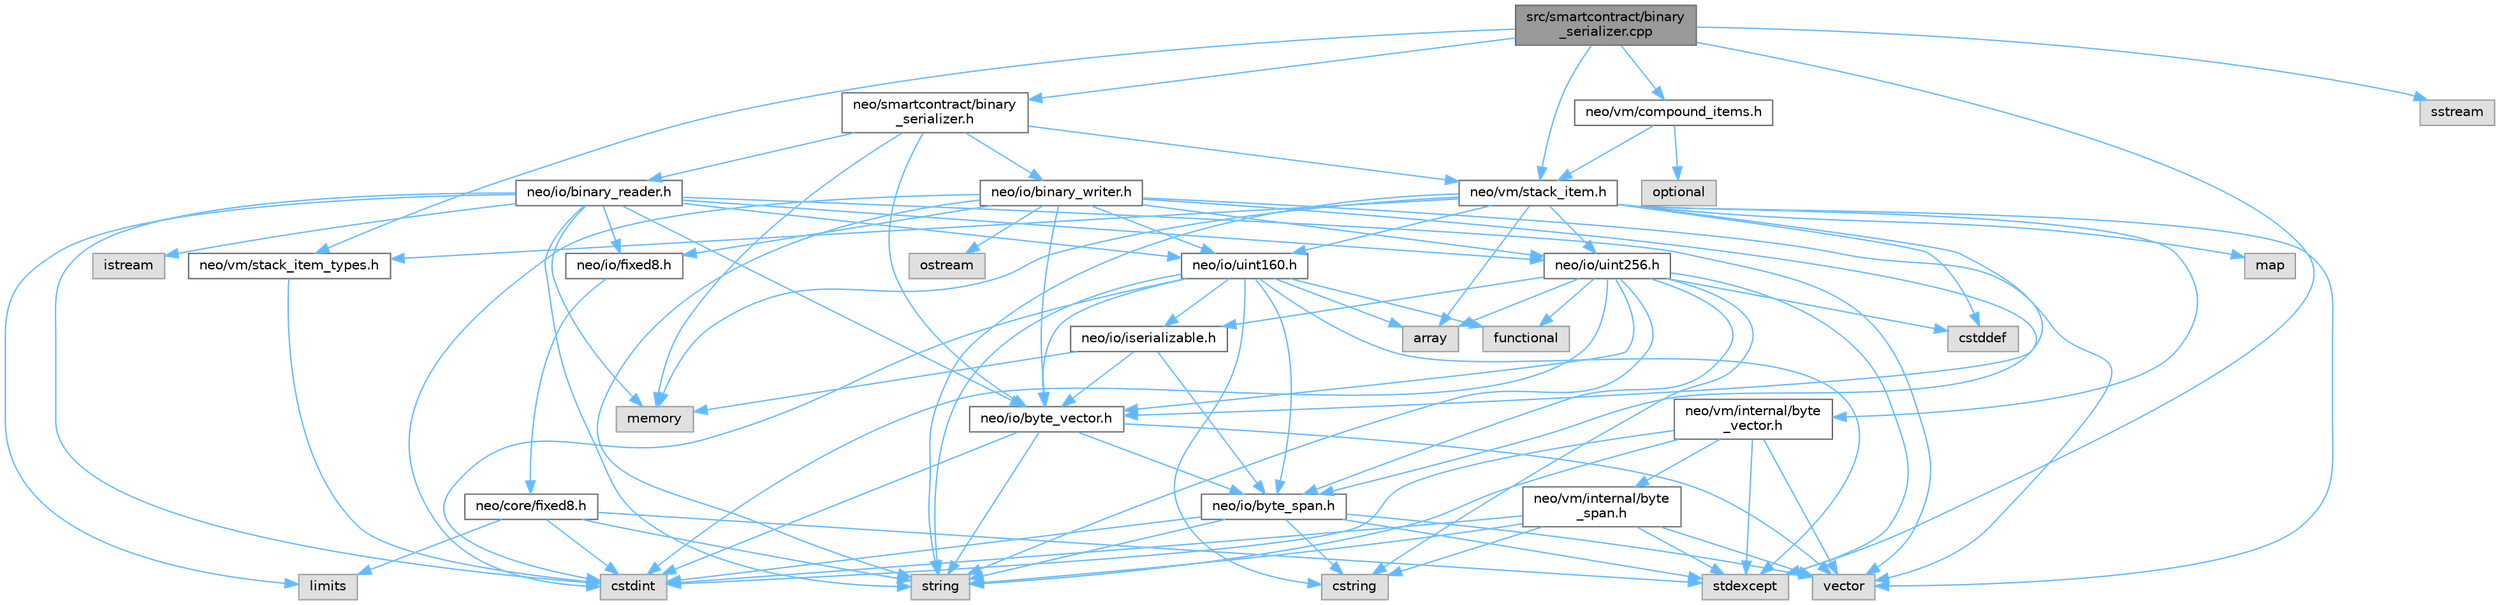 digraph "src/smartcontract/binary_serializer.cpp"
{
 // LATEX_PDF_SIZE
  bgcolor="transparent";
  edge [fontname=Helvetica,fontsize=10,labelfontname=Helvetica,labelfontsize=10];
  node [fontname=Helvetica,fontsize=10,shape=box,height=0.2,width=0.4];
  Node1 [id="Node000001",label="src/smartcontract/binary\l_serializer.cpp",height=0.2,width=0.4,color="gray40", fillcolor="grey60", style="filled", fontcolor="black",tooltip=" "];
  Node1 -> Node2 [id="edge91_Node000001_Node000002",color="steelblue1",style="solid",tooltip=" "];
  Node2 [id="Node000002",label="neo/smartcontract/binary\l_serializer.h",height=0.2,width=0.4,color="grey40", fillcolor="white", style="filled",URL="$binary__serializer_8h.html",tooltip=" "];
  Node2 -> Node3 [id="edge92_Node000002_Node000003",color="steelblue1",style="solid",tooltip=" "];
  Node3 [id="Node000003",label="neo/io/binary_reader.h",height=0.2,width=0.4,color="grey40", fillcolor="white", style="filled",URL="$binary__reader_8h.html",tooltip=" "];
  Node3 -> Node4 [id="edge93_Node000003_Node000004",color="steelblue1",style="solid",tooltip=" "];
  Node4 [id="Node000004",label="neo/io/byte_vector.h",height=0.2,width=0.4,color="grey40", fillcolor="white", style="filled",URL="$io_2byte__vector_8h.html",tooltip=" "];
  Node4 -> Node5 [id="edge94_Node000004_Node000005",color="steelblue1",style="solid",tooltip=" "];
  Node5 [id="Node000005",label="neo/io/byte_span.h",height=0.2,width=0.4,color="grey40", fillcolor="white", style="filled",URL="$io_2byte__span_8h.html",tooltip=" "];
  Node5 -> Node6 [id="edge95_Node000005_Node000006",color="steelblue1",style="solid",tooltip=" "];
  Node6 [id="Node000006",label="cstdint",height=0.2,width=0.4,color="grey60", fillcolor="#E0E0E0", style="filled",tooltip=" "];
  Node5 -> Node7 [id="edge96_Node000005_Node000007",color="steelblue1",style="solid",tooltip=" "];
  Node7 [id="Node000007",label="cstring",height=0.2,width=0.4,color="grey60", fillcolor="#E0E0E0", style="filled",tooltip=" "];
  Node5 -> Node8 [id="edge97_Node000005_Node000008",color="steelblue1",style="solid",tooltip=" "];
  Node8 [id="Node000008",label="stdexcept",height=0.2,width=0.4,color="grey60", fillcolor="#E0E0E0", style="filled",tooltip=" "];
  Node5 -> Node9 [id="edge98_Node000005_Node000009",color="steelblue1",style="solid",tooltip=" "];
  Node9 [id="Node000009",label="string",height=0.2,width=0.4,color="grey60", fillcolor="#E0E0E0", style="filled",tooltip=" "];
  Node5 -> Node10 [id="edge99_Node000005_Node000010",color="steelblue1",style="solid",tooltip=" "];
  Node10 [id="Node000010",label="vector",height=0.2,width=0.4,color="grey60", fillcolor="#E0E0E0", style="filled",tooltip=" "];
  Node4 -> Node6 [id="edge100_Node000004_Node000006",color="steelblue1",style="solid",tooltip=" "];
  Node4 -> Node9 [id="edge101_Node000004_Node000009",color="steelblue1",style="solid",tooltip=" "];
  Node4 -> Node10 [id="edge102_Node000004_Node000010",color="steelblue1",style="solid",tooltip=" "];
  Node3 -> Node11 [id="edge103_Node000003_Node000011",color="steelblue1",style="solid",tooltip=" "];
  Node11 [id="Node000011",label="neo/io/fixed8.h",height=0.2,width=0.4,color="grey40", fillcolor="white", style="filled",URL="$io_2fixed8_8h.html",tooltip=" "];
  Node11 -> Node12 [id="edge104_Node000011_Node000012",color="steelblue1",style="solid",tooltip=" "];
  Node12 [id="Node000012",label="neo/core/fixed8.h",height=0.2,width=0.4,color="grey40", fillcolor="white", style="filled",URL="$core_2fixed8_8h.html",tooltip=" "];
  Node12 -> Node6 [id="edge105_Node000012_Node000006",color="steelblue1",style="solid",tooltip=" "];
  Node12 -> Node13 [id="edge106_Node000012_Node000013",color="steelblue1",style="solid",tooltip=" "];
  Node13 [id="Node000013",label="limits",height=0.2,width=0.4,color="grey60", fillcolor="#E0E0E0", style="filled",tooltip=" "];
  Node12 -> Node8 [id="edge107_Node000012_Node000008",color="steelblue1",style="solid",tooltip=" "];
  Node12 -> Node9 [id="edge108_Node000012_Node000009",color="steelblue1",style="solid",tooltip=" "];
  Node3 -> Node14 [id="edge109_Node000003_Node000014",color="steelblue1",style="solid",tooltip=" "];
  Node14 [id="Node000014",label="neo/io/uint160.h",height=0.2,width=0.4,color="grey40", fillcolor="white", style="filled",URL="$uint160_8h.html",tooltip=" "];
  Node14 -> Node5 [id="edge110_Node000014_Node000005",color="steelblue1",style="solid",tooltip=" "];
  Node14 -> Node4 [id="edge111_Node000014_Node000004",color="steelblue1",style="solid",tooltip=" "];
  Node14 -> Node15 [id="edge112_Node000014_Node000015",color="steelblue1",style="solid",tooltip=" "];
  Node15 [id="Node000015",label="neo/io/iserializable.h",height=0.2,width=0.4,color="grey40", fillcolor="white", style="filled",URL="$iserializable_8h.html",tooltip=" "];
  Node15 -> Node5 [id="edge113_Node000015_Node000005",color="steelblue1",style="solid",tooltip=" "];
  Node15 -> Node4 [id="edge114_Node000015_Node000004",color="steelblue1",style="solid",tooltip=" "];
  Node15 -> Node16 [id="edge115_Node000015_Node000016",color="steelblue1",style="solid",tooltip=" "];
  Node16 [id="Node000016",label="memory",height=0.2,width=0.4,color="grey60", fillcolor="#E0E0E0", style="filled",tooltip=" "];
  Node14 -> Node17 [id="edge116_Node000014_Node000017",color="steelblue1",style="solid",tooltip=" "];
  Node17 [id="Node000017",label="array",height=0.2,width=0.4,color="grey60", fillcolor="#E0E0E0", style="filled",tooltip=" "];
  Node14 -> Node6 [id="edge117_Node000014_Node000006",color="steelblue1",style="solid",tooltip=" "];
  Node14 -> Node7 [id="edge118_Node000014_Node000007",color="steelblue1",style="solid",tooltip=" "];
  Node14 -> Node18 [id="edge119_Node000014_Node000018",color="steelblue1",style="solid",tooltip=" "];
  Node18 [id="Node000018",label="functional",height=0.2,width=0.4,color="grey60", fillcolor="#E0E0E0", style="filled",tooltip=" "];
  Node14 -> Node8 [id="edge120_Node000014_Node000008",color="steelblue1",style="solid",tooltip=" "];
  Node14 -> Node9 [id="edge121_Node000014_Node000009",color="steelblue1",style="solid",tooltip=" "];
  Node3 -> Node19 [id="edge122_Node000003_Node000019",color="steelblue1",style="solid",tooltip=" "];
  Node19 [id="Node000019",label="neo/io/uint256.h",height=0.2,width=0.4,color="grey40", fillcolor="white", style="filled",URL="$uint256_8h.html",tooltip=" "];
  Node19 -> Node5 [id="edge123_Node000019_Node000005",color="steelblue1",style="solid",tooltip=" "];
  Node19 -> Node4 [id="edge124_Node000019_Node000004",color="steelblue1",style="solid",tooltip=" "];
  Node19 -> Node15 [id="edge125_Node000019_Node000015",color="steelblue1",style="solid",tooltip=" "];
  Node19 -> Node17 [id="edge126_Node000019_Node000017",color="steelblue1",style="solid",tooltip=" "];
  Node19 -> Node20 [id="edge127_Node000019_Node000020",color="steelblue1",style="solid",tooltip=" "];
  Node20 [id="Node000020",label="cstddef",height=0.2,width=0.4,color="grey60", fillcolor="#E0E0E0", style="filled",tooltip=" "];
  Node19 -> Node6 [id="edge128_Node000019_Node000006",color="steelblue1",style="solid",tooltip=" "];
  Node19 -> Node7 [id="edge129_Node000019_Node000007",color="steelblue1",style="solid",tooltip=" "];
  Node19 -> Node18 [id="edge130_Node000019_Node000018",color="steelblue1",style="solid",tooltip=" "];
  Node19 -> Node8 [id="edge131_Node000019_Node000008",color="steelblue1",style="solid",tooltip=" "];
  Node19 -> Node9 [id="edge132_Node000019_Node000009",color="steelblue1",style="solid",tooltip=" "];
  Node3 -> Node6 [id="edge133_Node000003_Node000006",color="steelblue1",style="solid",tooltip=" "];
  Node3 -> Node21 [id="edge134_Node000003_Node000021",color="steelblue1",style="solid",tooltip=" "];
  Node21 [id="Node000021",label="istream",height=0.2,width=0.4,color="grey60", fillcolor="#E0E0E0", style="filled",tooltip=" "];
  Node3 -> Node13 [id="edge135_Node000003_Node000013",color="steelblue1",style="solid",tooltip=" "];
  Node3 -> Node16 [id="edge136_Node000003_Node000016",color="steelblue1",style="solid",tooltip=" "];
  Node3 -> Node9 [id="edge137_Node000003_Node000009",color="steelblue1",style="solid",tooltip=" "];
  Node3 -> Node10 [id="edge138_Node000003_Node000010",color="steelblue1",style="solid",tooltip=" "];
  Node2 -> Node22 [id="edge139_Node000002_Node000022",color="steelblue1",style="solid",tooltip=" "];
  Node22 [id="Node000022",label="neo/io/binary_writer.h",height=0.2,width=0.4,color="grey40", fillcolor="white", style="filled",URL="$binary__writer_8h.html",tooltip=" "];
  Node22 -> Node5 [id="edge140_Node000022_Node000005",color="steelblue1",style="solid",tooltip=" "];
  Node22 -> Node4 [id="edge141_Node000022_Node000004",color="steelblue1",style="solid",tooltip=" "];
  Node22 -> Node11 [id="edge142_Node000022_Node000011",color="steelblue1",style="solid",tooltip=" "];
  Node22 -> Node14 [id="edge143_Node000022_Node000014",color="steelblue1",style="solid",tooltip=" "];
  Node22 -> Node19 [id="edge144_Node000022_Node000019",color="steelblue1",style="solid",tooltip=" "];
  Node22 -> Node6 [id="edge145_Node000022_Node000006",color="steelblue1",style="solid",tooltip=" "];
  Node22 -> Node23 [id="edge146_Node000022_Node000023",color="steelblue1",style="solid",tooltip=" "];
  Node23 [id="Node000023",label="ostream",height=0.2,width=0.4,color="grey60", fillcolor="#E0E0E0", style="filled",tooltip=" "];
  Node22 -> Node9 [id="edge147_Node000022_Node000009",color="steelblue1",style="solid",tooltip=" "];
  Node22 -> Node10 [id="edge148_Node000022_Node000010",color="steelblue1",style="solid",tooltip=" "];
  Node2 -> Node4 [id="edge149_Node000002_Node000004",color="steelblue1",style="solid",tooltip=" "];
  Node2 -> Node24 [id="edge150_Node000002_Node000024",color="steelblue1",style="solid",tooltip=" "];
  Node24 [id="Node000024",label="neo/vm/stack_item.h",height=0.2,width=0.4,color="grey40", fillcolor="white", style="filled",URL="$stack__item_8h.html",tooltip=" "];
  Node24 -> Node4 [id="edge151_Node000024_Node000004",color="steelblue1",style="solid",tooltip=" "];
  Node24 -> Node14 [id="edge152_Node000024_Node000014",color="steelblue1",style="solid",tooltip=" "];
  Node24 -> Node19 [id="edge153_Node000024_Node000019",color="steelblue1",style="solid",tooltip=" "];
  Node24 -> Node25 [id="edge154_Node000024_Node000025",color="steelblue1",style="solid",tooltip=" "];
  Node25 [id="Node000025",label="neo/vm/internal/byte\l_vector.h",height=0.2,width=0.4,color="grey40", fillcolor="white", style="filled",URL="$vm_2internal_2byte__vector_8h.html",tooltip=" "];
  Node25 -> Node26 [id="edge155_Node000025_Node000026",color="steelblue1",style="solid",tooltip=" "];
  Node26 [id="Node000026",label="neo/vm/internal/byte\l_span.h",height=0.2,width=0.4,color="grey40", fillcolor="white", style="filled",URL="$vm_2internal_2byte__span_8h.html",tooltip=" "];
  Node26 -> Node6 [id="edge156_Node000026_Node000006",color="steelblue1",style="solid",tooltip=" "];
  Node26 -> Node7 [id="edge157_Node000026_Node000007",color="steelblue1",style="solid",tooltip=" "];
  Node26 -> Node8 [id="edge158_Node000026_Node000008",color="steelblue1",style="solid",tooltip=" "];
  Node26 -> Node9 [id="edge159_Node000026_Node000009",color="steelblue1",style="solid",tooltip=" "];
  Node26 -> Node10 [id="edge160_Node000026_Node000010",color="steelblue1",style="solid",tooltip=" "];
  Node25 -> Node6 [id="edge161_Node000025_Node000006",color="steelblue1",style="solid",tooltip=" "];
  Node25 -> Node8 [id="edge162_Node000025_Node000008",color="steelblue1",style="solid",tooltip=" "];
  Node25 -> Node9 [id="edge163_Node000025_Node000009",color="steelblue1",style="solid",tooltip=" "];
  Node25 -> Node10 [id="edge164_Node000025_Node000010",color="steelblue1",style="solid",tooltip=" "];
  Node24 -> Node27 [id="edge165_Node000024_Node000027",color="steelblue1",style="solid",tooltip=" "];
  Node27 [id="Node000027",label="neo/vm/stack_item_types.h",height=0.2,width=0.4,color="grey40", fillcolor="white", style="filled",URL="$stack__item__types_8h.html",tooltip=" "];
  Node27 -> Node6 [id="edge166_Node000027_Node000006",color="steelblue1",style="solid",tooltip=" "];
  Node24 -> Node17 [id="edge167_Node000024_Node000017",color="steelblue1",style="solid",tooltip=" "];
  Node24 -> Node20 [id="edge168_Node000024_Node000020",color="steelblue1",style="solid",tooltip=" "];
  Node24 -> Node28 [id="edge169_Node000024_Node000028",color="steelblue1",style="solid",tooltip=" "];
  Node28 [id="Node000028",label="map",height=0.2,width=0.4,color="grey60", fillcolor="#E0E0E0", style="filled",tooltip=" "];
  Node24 -> Node16 [id="edge170_Node000024_Node000016",color="steelblue1",style="solid",tooltip=" "];
  Node24 -> Node9 [id="edge171_Node000024_Node000009",color="steelblue1",style="solid",tooltip=" "];
  Node24 -> Node10 [id="edge172_Node000024_Node000010",color="steelblue1",style="solid",tooltip=" "];
  Node2 -> Node16 [id="edge173_Node000002_Node000016",color="steelblue1",style="solid",tooltip=" "];
  Node1 -> Node29 [id="edge174_Node000001_Node000029",color="steelblue1",style="solid",tooltip=" "];
  Node29 [id="Node000029",label="neo/vm/compound_items.h",height=0.2,width=0.4,color="grey40", fillcolor="white", style="filled",URL="$compound__items_8h.html",tooltip=" "];
  Node29 -> Node24 [id="edge175_Node000029_Node000024",color="steelblue1",style="solid",tooltip=" "];
  Node29 -> Node30 [id="edge176_Node000029_Node000030",color="steelblue1",style="solid",tooltip=" "];
  Node30 [id="Node000030",label="optional",height=0.2,width=0.4,color="grey60", fillcolor="#E0E0E0", style="filled",tooltip=" "];
  Node1 -> Node24 [id="edge177_Node000001_Node000024",color="steelblue1",style="solid",tooltip=" "];
  Node1 -> Node27 [id="edge178_Node000001_Node000027",color="steelblue1",style="solid",tooltip=" "];
  Node1 -> Node31 [id="edge179_Node000001_Node000031",color="steelblue1",style="solid",tooltip=" "];
  Node31 [id="Node000031",label="sstream",height=0.2,width=0.4,color="grey60", fillcolor="#E0E0E0", style="filled",tooltip=" "];
  Node1 -> Node8 [id="edge180_Node000001_Node000008",color="steelblue1",style="solid",tooltip=" "];
}
